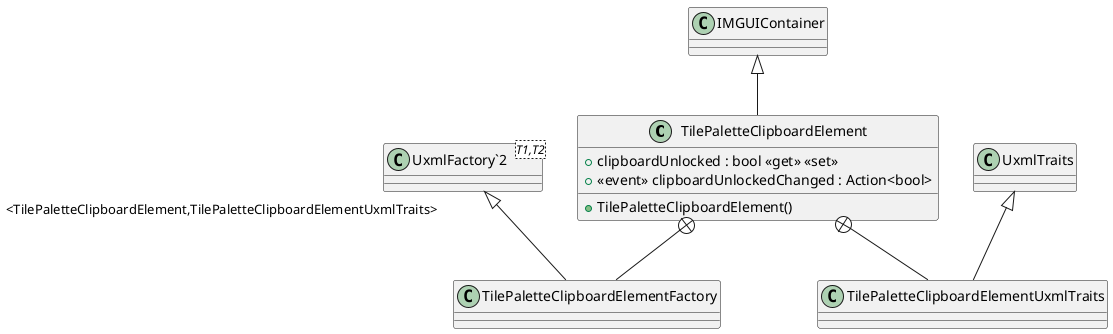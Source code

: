 @startuml
class TilePaletteClipboardElement {
    + clipboardUnlocked : bool <<get>> <<set>>
    +  <<event>> clipboardUnlockedChanged : Action<bool> 
    + TilePaletteClipboardElement()
}
class TilePaletteClipboardElementFactory {
}
class TilePaletteClipboardElementUxmlTraits {
}
class "UxmlFactory`2"<T1,T2> {
}
IMGUIContainer <|-- TilePaletteClipboardElement
TilePaletteClipboardElement +-- TilePaletteClipboardElementFactory
"UxmlFactory`2" "<TilePaletteClipboardElement,TilePaletteClipboardElementUxmlTraits>" <|-- TilePaletteClipboardElementFactory
TilePaletteClipboardElement +-- TilePaletteClipboardElementUxmlTraits
UxmlTraits <|-- TilePaletteClipboardElementUxmlTraits
@enduml
